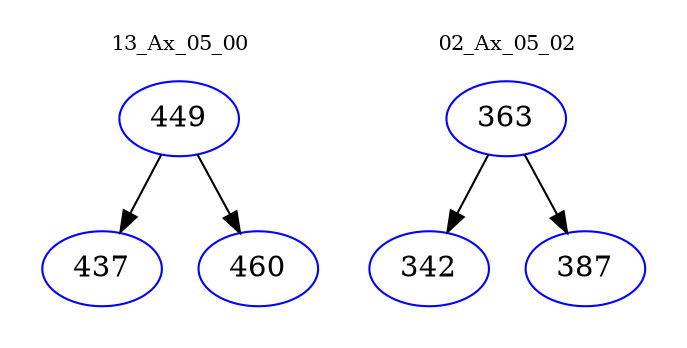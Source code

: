 digraph{
subgraph cluster_0 {
color = white
label = "13_Ax_05_00";
fontsize=10;
T0_449 [label="449", color="blue"]
T0_449 -> T0_437 [color="black"]
T0_437 [label="437", color="blue"]
T0_449 -> T0_460 [color="black"]
T0_460 [label="460", color="blue"]
}
subgraph cluster_1 {
color = white
label = "02_Ax_05_02";
fontsize=10;
T1_363 [label="363", color="blue"]
T1_363 -> T1_342 [color="black"]
T1_342 [label="342", color="blue"]
T1_363 -> T1_387 [color="black"]
T1_387 [label="387", color="blue"]
}
}
